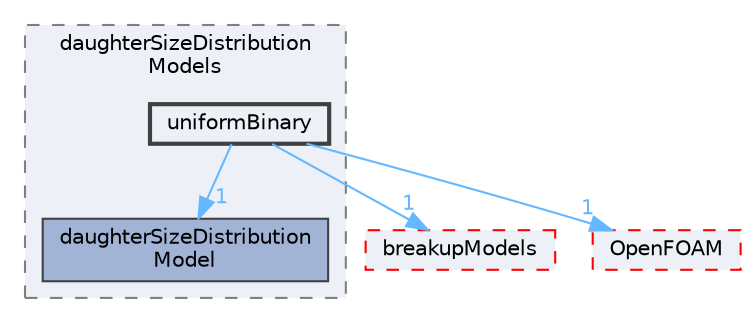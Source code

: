 digraph "src/phaseSystemModels/reactingEuler/multiphaseSystem/populationBalanceModel/daughterSizeDistributionModels/uniformBinary"
{
 // LATEX_PDF_SIZE
  bgcolor="transparent";
  edge [fontname=Helvetica,fontsize=10,labelfontname=Helvetica,labelfontsize=10];
  node [fontname=Helvetica,fontsize=10,shape=box,height=0.2,width=0.4];
  compound=true
  subgraph clusterdir_d2aa69fa5d2fd901f6ac1d7aaeb27a96 {
    graph [ bgcolor="#edf0f7", pencolor="grey50", label="daughterSizeDistribution\lModels", fontname=Helvetica,fontsize=10 style="filled,dashed", URL="dir_d2aa69fa5d2fd901f6ac1d7aaeb27a96.html",tooltip=""]
  dir_9a79028a6fd90c356090559ce9e20a95 [label="daughterSizeDistribution\lModel", fillcolor="#a2b4d6", color="grey25", style="filled", URL="dir_9a79028a6fd90c356090559ce9e20a95.html",tooltip=""];
  dir_ff56f454b9ed4db093d67e94a4923f31 [label="uniformBinary", fillcolor="#edf0f7", color="grey25", style="filled,bold", URL="dir_ff56f454b9ed4db093d67e94a4923f31.html",tooltip=""];
  }
  dir_9b19776d70f92396da45fe173a5a9961 [label="breakupModels", fillcolor="#edf0f7", color="red", style="filled,dashed", URL="dir_9b19776d70f92396da45fe173a5a9961.html",tooltip=""];
  dir_c5473ff19b20e6ec4dfe5c310b3778a8 [label="OpenFOAM", fillcolor="#edf0f7", color="red", style="filled,dashed", URL="dir_c5473ff19b20e6ec4dfe5c310b3778a8.html",tooltip=""];
  dir_ff56f454b9ed4db093d67e94a4923f31->dir_9a79028a6fd90c356090559ce9e20a95 [headlabel="1", labeldistance=1.5 headhref="dir_004205_000815.html" href="dir_004205_000815.html" color="steelblue1" fontcolor="steelblue1"];
  dir_ff56f454b9ed4db093d67e94a4923f31->dir_9b19776d70f92396da45fe173a5a9961 [headlabel="1", labeldistance=1.5 headhref="dir_004205_000347.html" href="dir_004205_000347.html" color="steelblue1" fontcolor="steelblue1"];
  dir_ff56f454b9ed4db093d67e94a4923f31->dir_c5473ff19b20e6ec4dfe5c310b3778a8 [headlabel="1", labeldistance=1.5 headhref="dir_004205_002695.html" href="dir_004205_002695.html" color="steelblue1" fontcolor="steelblue1"];
}
